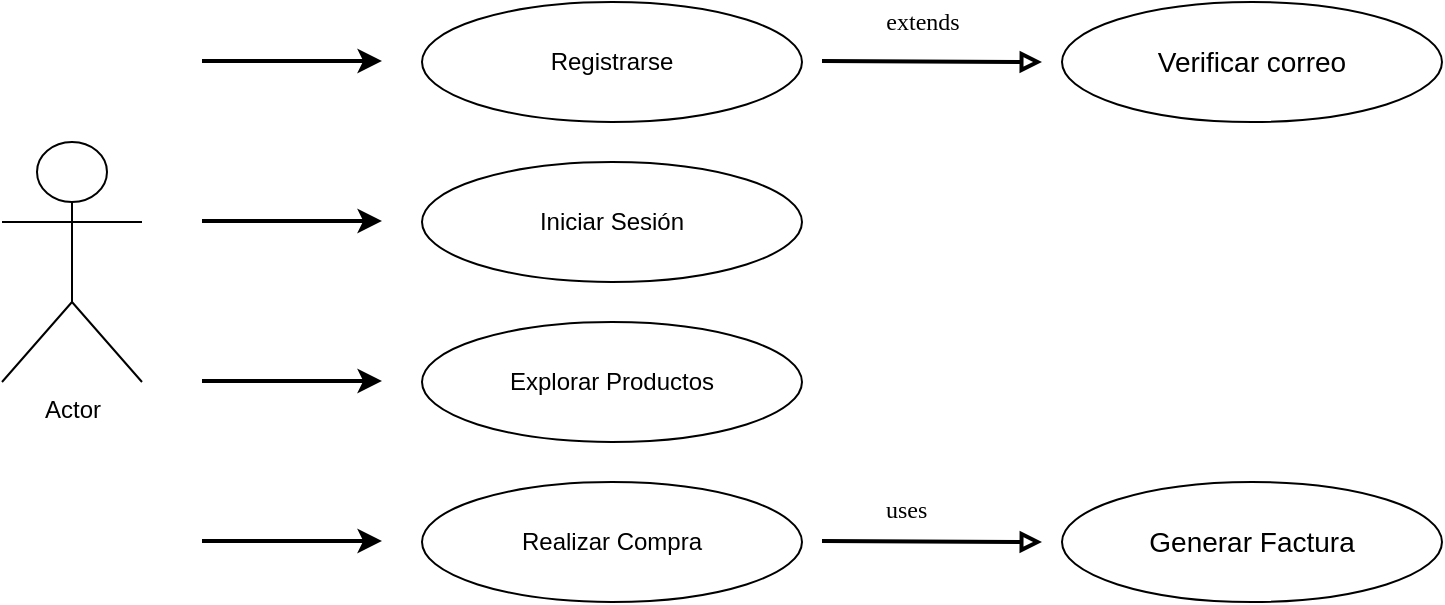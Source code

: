 <mxfile version="26.1.0">
  <diagram name="Página-1" id="j_kBHKl_OaqCNGps4Agu">
    <mxGraphModel dx="1301" dy="561" grid="1" gridSize="10" guides="1" tooltips="1" connect="1" arrows="1" fold="1" page="1" pageScale="1" pageWidth="827" pageHeight="1169" math="0" shadow="0">
      <root>
        <mxCell id="0" />
        <mxCell id="1" parent="0" />
        <mxCell id="orxNkUFbmNSychle7eOR-1" value="Actor" style="shape=umlActor;verticalLabelPosition=bottom;verticalAlign=top;html=1;outlineConnect=0;" vertex="1" parent="1">
          <mxGeometry x="70" y="150" width="70" height="120" as="geometry" />
        </mxCell>
        <mxCell id="orxNkUFbmNSychle7eOR-2" value="Registrarse" style="ellipse;whiteSpace=wrap;html=1;" vertex="1" parent="1">
          <mxGeometry x="280" y="80" width="190" height="60" as="geometry" />
        </mxCell>
        <mxCell id="orxNkUFbmNSychle7eOR-3" value="Iniciar Sesión" style="ellipse;whiteSpace=wrap;html=1;" vertex="1" parent="1">
          <mxGeometry x="280" y="160" width="190" height="60" as="geometry" />
        </mxCell>
        <mxCell id="orxNkUFbmNSychle7eOR-5" value="Explorar Productos" style="ellipse;whiteSpace=wrap;html=1;" vertex="1" parent="1">
          <mxGeometry x="280" y="240" width="190" height="60" as="geometry" />
        </mxCell>
        <mxCell id="orxNkUFbmNSychle7eOR-6" value="Realizar Compra" style="ellipse;whiteSpace=wrap;html=1;" vertex="1" parent="1">
          <mxGeometry x="280" y="320" width="190" height="60" as="geometry" />
        </mxCell>
        <mxCell id="orxNkUFbmNSychle7eOR-7" value="&lt;span style=&quot;font-family: Arial, sans-serif; font-size: 14px; text-wrap-mode: nowrap;&quot;&gt;Generar Factura&lt;/span&gt;" style="ellipse;whiteSpace=wrap;html=1;" vertex="1" parent="1">
          <mxGeometry x="600" y="320" width="190" height="60" as="geometry" />
        </mxCell>
        <mxCell id="orxNkUFbmNSychle7eOR-9" value="&lt;span style=&quot;font-family: Arial, sans-serif; font-size: 14px; text-wrap-mode: nowrap;&quot;&gt;Verificar correo&lt;/span&gt;" style="ellipse;whiteSpace=wrap;html=1;" vertex="1" parent="1">
          <mxGeometry x="600" y="80" width="190" height="60" as="geometry" />
        </mxCell>
        <mxCell id="orxNkUFbmNSychle7eOR-13" value="" style="endArrow=classic;html=1;rounded=0;strokeWidth=2;" edge="1" parent="1">
          <mxGeometry width="50" height="50" relative="1" as="geometry">
            <mxPoint x="170" y="109.5" as="sourcePoint" />
            <mxPoint x="260" y="109.5" as="targetPoint" />
          </mxGeometry>
        </mxCell>
        <mxCell id="orxNkUFbmNSychle7eOR-14" value="" style="endArrow=classic;html=1;rounded=0;strokeWidth=2;" edge="1" parent="1">
          <mxGeometry width="50" height="50" relative="1" as="geometry">
            <mxPoint x="170" y="189.5" as="sourcePoint" />
            <mxPoint x="260" y="189.5" as="targetPoint" />
          </mxGeometry>
        </mxCell>
        <mxCell id="orxNkUFbmNSychle7eOR-15" value="" style="endArrow=classic;html=1;rounded=0;strokeWidth=2;" edge="1" parent="1">
          <mxGeometry width="50" height="50" relative="1" as="geometry">
            <mxPoint x="170" y="269.5" as="sourcePoint" />
            <mxPoint x="260" y="269.5" as="targetPoint" />
          </mxGeometry>
        </mxCell>
        <mxCell id="orxNkUFbmNSychle7eOR-16" value="" style="endArrow=classic;html=1;rounded=0;strokeWidth=2;" edge="1" parent="1">
          <mxGeometry width="50" height="50" relative="1" as="geometry">
            <mxPoint x="170" y="349.5" as="sourcePoint" />
            <mxPoint x="260" y="349.5" as="targetPoint" />
          </mxGeometry>
        </mxCell>
        <mxCell id="orxNkUFbmNSychle7eOR-18" value="" style="endArrow=block;html=1;rounded=0;strokeWidth=2;endFill=0;" edge="1" parent="1">
          <mxGeometry width="50" height="50" relative="1" as="geometry">
            <mxPoint x="480" y="109.5" as="sourcePoint" />
            <mxPoint x="590" y="110" as="targetPoint" />
          </mxGeometry>
        </mxCell>
        <mxCell id="orxNkUFbmNSychle7eOR-20" value="&lt;span style=&quot;font-family: &amp;quot;Times New Roman&amp;quot;; font-size: 12px; text-align: start;&quot;&gt;extends&lt;/span&gt;" style="edgeLabel;html=1;align=center;verticalAlign=middle;resizable=0;points=[];" vertex="1" connectable="0" parent="orxNkUFbmNSychle7eOR-18">
          <mxGeometry x="0.163" y="4" relative="1" as="geometry">
            <mxPoint x="-14" y="-16" as="offset" />
          </mxGeometry>
        </mxCell>
        <mxCell id="orxNkUFbmNSychle7eOR-19" value="" style="endArrow=block;html=1;rounded=0;strokeWidth=2;endFill=0;" edge="1" parent="1">
          <mxGeometry width="50" height="50" relative="1" as="geometry">
            <mxPoint x="480" y="349.5" as="sourcePoint" />
            <mxPoint x="590" y="350" as="targetPoint" />
          </mxGeometry>
        </mxCell>
        <mxCell id="orxNkUFbmNSychle7eOR-21" value="&lt;span style=&quot;color: rgb(0, 0, 0); font-family: &amp;quot;Times New Roman&amp;quot;; font-size: 12px; font-style: normal; font-variant-ligatures: normal; font-variant-caps: normal; font-weight: 400; letter-spacing: normal; orphans: 2; text-align: start; text-indent: 0px; text-transform: none; widows: 2; word-spacing: 0px; -webkit-text-stroke-width: 0px; white-space: nowrap; background-color: rgb(255, 255, 255); text-decoration-thickness: initial; text-decoration-style: initial; text-decoration-color: initial; display: inline !important; float: none;&quot;&gt;uses&lt;/span&gt;" style="text;whiteSpace=wrap;html=1;" vertex="1" parent="1">
          <mxGeometry x="510" y="320" width="50" height="40" as="geometry" />
        </mxCell>
      </root>
    </mxGraphModel>
  </diagram>
</mxfile>
